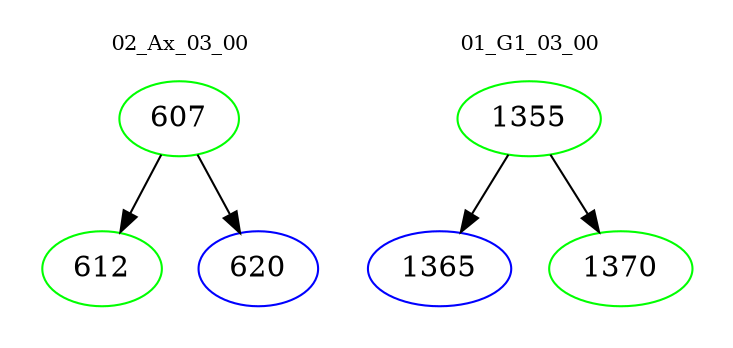 digraph{
subgraph cluster_0 {
color = white
label = "02_Ax_03_00";
fontsize=10;
T0_607 [label="607", color="green"]
T0_607 -> T0_612 [color="black"]
T0_612 [label="612", color="green"]
T0_607 -> T0_620 [color="black"]
T0_620 [label="620", color="blue"]
}
subgraph cluster_1 {
color = white
label = "01_G1_03_00";
fontsize=10;
T1_1355 [label="1355", color="green"]
T1_1355 -> T1_1365 [color="black"]
T1_1365 [label="1365", color="blue"]
T1_1355 -> T1_1370 [color="black"]
T1_1370 [label="1370", color="green"]
}
}
